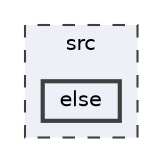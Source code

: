 digraph "src/else"
{
 // LATEX_PDF_SIZE
  bgcolor="transparent";
  edge [fontname=Helvetica,fontsize=10,labelfontname=Helvetica,labelfontsize=10];
  node [fontname=Helvetica,fontsize=10,shape=box,height=0.2,width=0.4];
  compound=true
  subgraph clusterdir_61c9e5842729cb34568d93cb98ad85b9 {
    graph [ bgcolor="#edf0f7", pencolor="grey25", label="src", fontname=Helvetica,fontsize=10 style="filled,dashed", URL="dir_61c9e5842729cb34568d93cb98ad85b9.html",tooltip=""]
  dir_3d403beeac32ca3c3217374263ac4e91 [label="else", fillcolor="#edf0f7", color="grey25", style="filled,bold", URL="dir_3d403beeac32ca3c3217374263ac4e91.html",tooltip=""];
  }
}
